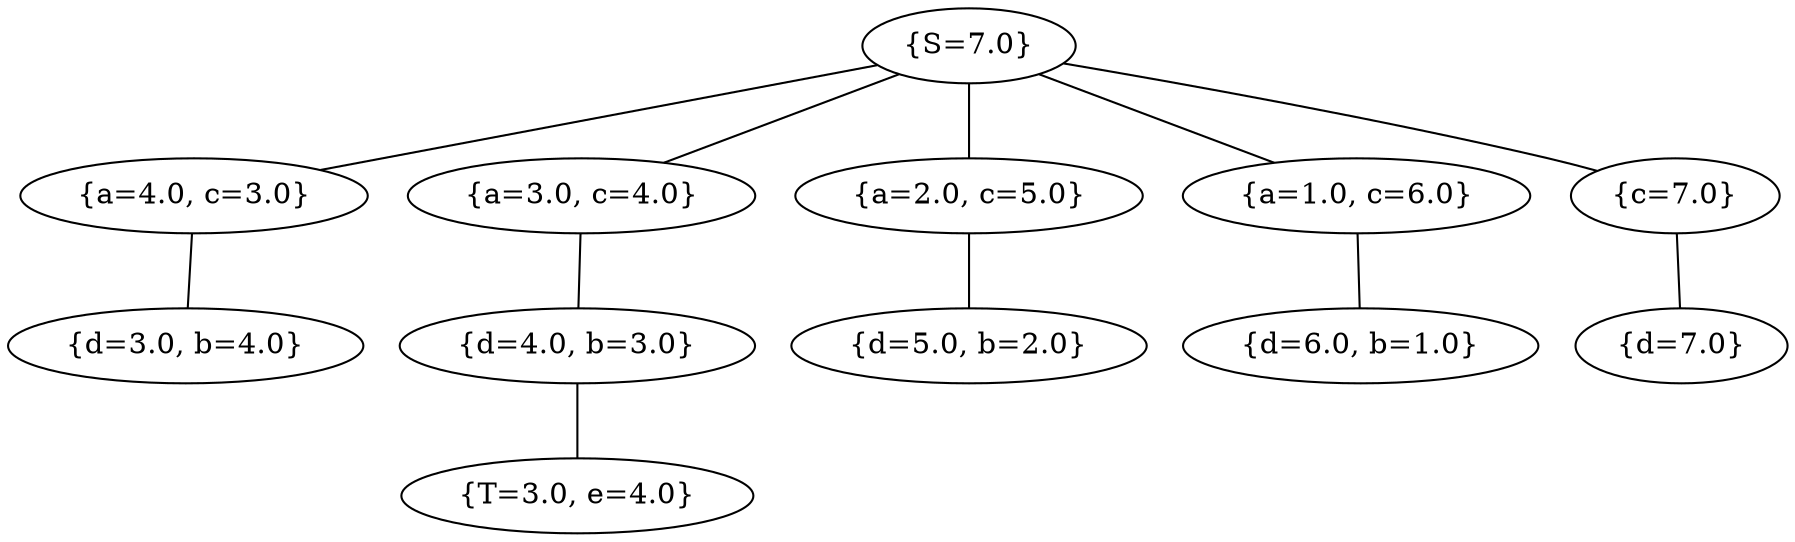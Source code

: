 graph {
	"{S=7.0}" ["result"="org.graphstream.algorithm.Dijkstra$Data@5197848c","state"="{S=7.0}"];
	"{a=4.0, c=3.0}" ["result"="org.graphstream.algorithm.Dijkstra$Data@17f052a3","state"="{a=4.0, c=3.0}"];
	"{a=3.0, c=4.0}" ["result"="org.graphstream.algorithm.Dijkstra$Data@2e0fa5d3","state"="{a=3.0, c=4.0}"];
	"{a=2.0, c=5.0}" ["result"="org.graphstream.algorithm.Dijkstra$Data@5010be6","state"="{a=2.0, c=5.0}"];
	"{a=1.0, c=6.0}" ["result"="org.graphstream.algorithm.Dijkstra$Data@685f4c2e","state"="{a=1.0, c=6.0}"];
	"{c=7.0}" ["result"="org.graphstream.algorithm.Dijkstra$Data@7daf6ecc","state"="{c=7.0}"];
	"{d=7.0}" ["result"="org.graphstream.algorithm.Dijkstra$Data@2e5d6d97","state"="{d=7.0}"];
	"{d=6.0, b=1.0}" ["result"="org.graphstream.algorithm.Dijkstra$Data@238e0d81","state"="{d=6.0, b=1.0}"];
	"{d=5.0, b=2.0}" ["result"="org.graphstream.algorithm.Dijkstra$Data@31221be2","state"="{d=5.0, b=2.0}"];
	"{d=4.0, b=3.0}" ["result"="org.graphstream.algorithm.Dijkstra$Data@377dca04","state"="{d=4.0, b=3.0}"];
	"{T=3.0, e=4.0}" ["result"="org.graphstream.algorithm.Dijkstra$Data@728938a9","state"="{T=3.0, e=4.0}"];
	"{d=3.0, b=4.0}" ["result"="org.graphstream.algorithm.Dijkstra$Data@21b8d17c","state"="{d=3.0, b=4.0}"];
	"{S=7.0}" -- "{a=4.0, c=3.0}" ["length"=1];
	"{S=7.0}" -- "{a=3.0, c=4.0}" ["length"=1];
	"{S=7.0}" -- "{a=2.0, c=5.0}" ["length"=1];
	"{S=7.0}" -- "{a=1.0, c=6.0}" ["length"=1];
	"{S=7.0}" -- "{c=7.0}" ["length"=1];
	"{c=7.0}" -- "{d=7.0}" ["length"=1];
	"{a=1.0, c=6.0}" -- "{d=6.0, b=1.0}" ["length"=1];
	"{a=2.0, c=5.0}" -- "{d=5.0, b=2.0}" ["length"=1];
	"{a=3.0, c=4.0}" -- "{d=4.0, b=3.0}" ["length"=1];
	"{d=4.0, b=3.0}" -- "{T=3.0, e=4.0}" ["length"=1];
	"{a=4.0, c=3.0}" -- "{d=3.0, b=4.0}" ["length"=1];
}
